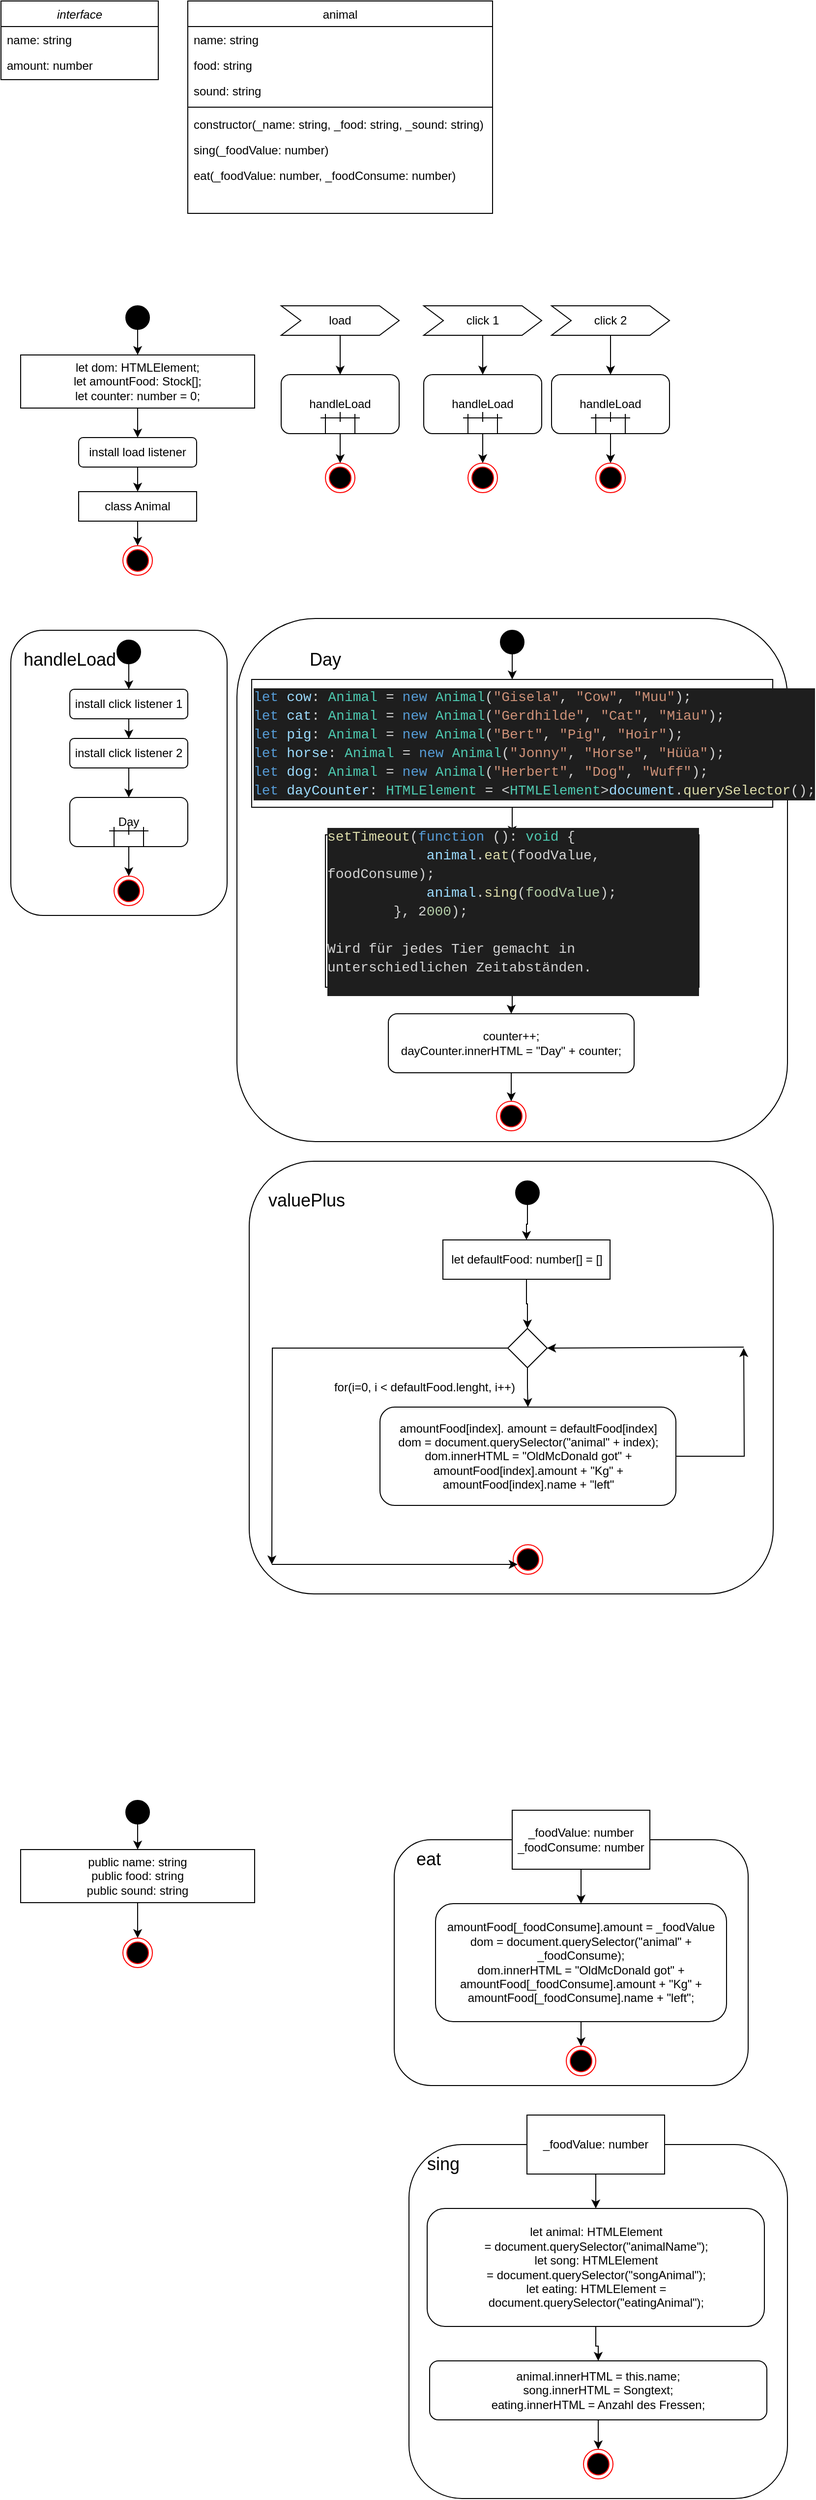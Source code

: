<mxfile version="14.6.13" type="github">
  <diagram id="C5RBs43oDa-KdzZeNtuy" name="Page-1">
    <mxGraphModel dx="3090" dy="3255" grid="1" gridSize="10" guides="1" tooltips="1" connect="1" arrows="1" fold="1" page="1" pageScale="1" pageWidth="827" pageHeight="1169" math="0" shadow="0">
      <root>
        <mxCell id="WIyWlLk6GJQsqaUBKTNV-0" />
        <mxCell id="WIyWlLk6GJQsqaUBKTNV-1" parent="WIyWlLk6GJQsqaUBKTNV-0" />
        <mxCell id="zkfFHV4jXpPFQw0GAbJ--0" value="interface" style="swimlane;fontStyle=2;align=center;verticalAlign=top;childLayout=stackLayout;horizontal=1;startSize=26;horizontalStack=0;resizeParent=1;resizeLast=0;collapsible=1;marginBottom=0;rounded=0;shadow=0;strokeWidth=1;" parent="WIyWlLk6GJQsqaUBKTNV-1" vertex="1">
          <mxGeometry x="20" y="20" width="160" height="80" as="geometry">
            <mxRectangle x="230" y="140" width="160" height="26" as="alternateBounds" />
          </mxGeometry>
        </mxCell>
        <mxCell id="zkfFHV4jXpPFQw0GAbJ--1" value="name: string" style="text;align=left;verticalAlign=top;spacingLeft=4;spacingRight=4;overflow=hidden;rotatable=0;points=[[0,0.5],[1,0.5]];portConstraint=eastwest;" parent="zkfFHV4jXpPFQw0GAbJ--0" vertex="1">
          <mxGeometry y="26" width="160" height="26" as="geometry" />
        </mxCell>
        <mxCell id="zkfFHV4jXpPFQw0GAbJ--2" value="amount: number" style="text;align=left;verticalAlign=top;spacingLeft=4;spacingRight=4;overflow=hidden;rotatable=0;points=[[0,0.5],[1,0.5]];portConstraint=eastwest;rounded=0;shadow=0;html=0;" parent="zkfFHV4jXpPFQw0GAbJ--0" vertex="1">
          <mxGeometry y="52" width="160" height="26" as="geometry" />
        </mxCell>
        <mxCell id="zkfFHV4jXpPFQw0GAbJ--17" value="animal" style="swimlane;fontStyle=0;align=center;verticalAlign=top;childLayout=stackLayout;horizontal=1;startSize=26;horizontalStack=0;resizeParent=1;resizeLast=0;collapsible=1;marginBottom=0;rounded=0;shadow=0;strokeWidth=1;" parent="WIyWlLk6GJQsqaUBKTNV-1" vertex="1">
          <mxGeometry x="210" y="20" width="310" height="216" as="geometry">
            <mxRectangle x="550" y="140" width="160" height="26" as="alternateBounds" />
          </mxGeometry>
        </mxCell>
        <mxCell id="zkfFHV4jXpPFQw0GAbJ--18" value="name: string" style="text;align=left;verticalAlign=top;spacingLeft=4;spacingRight=4;overflow=hidden;rotatable=0;points=[[0,0.5],[1,0.5]];portConstraint=eastwest;" parent="zkfFHV4jXpPFQw0GAbJ--17" vertex="1">
          <mxGeometry y="26" width="310" height="26" as="geometry" />
        </mxCell>
        <mxCell id="zkfFHV4jXpPFQw0GAbJ--19" value="food: string" style="text;align=left;verticalAlign=top;spacingLeft=4;spacingRight=4;overflow=hidden;rotatable=0;points=[[0,0.5],[1,0.5]];portConstraint=eastwest;rounded=0;shadow=0;html=0;" parent="zkfFHV4jXpPFQw0GAbJ--17" vertex="1">
          <mxGeometry y="52" width="310" height="26" as="geometry" />
        </mxCell>
        <mxCell id="zkfFHV4jXpPFQw0GAbJ--20" value="sound: string" style="text;align=left;verticalAlign=top;spacingLeft=4;spacingRight=4;overflow=hidden;rotatable=0;points=[[0,0.5],[1,0.5]];portConstraint=eastwest;rounded=0;shadow=0;html=0;" parent="zkfFHV4jXpPFQw0GAbJ--17" vertex="1">
          <mxGeometry y="78" width="310" height="26" as="geometry" />
        </mxCell>
        <mxCell id="zkfFHV4jXpPFQw0GAbJ--23" value="" style="line;html=1;strokeWidth=1;align=left;verticalAlign=middle;spacingTop=-1;spacingLeft=3;spacingRight=3;rotatable=0;labelPosition=right;points=[];portConstraint=eastwest;" parent="zkfFHV4jXpPFQw0GAbJ--17" vertex="1">
          <mxGeometry y="104" width="310" height="8" as="geometry" />
        </mxCell>
        <mxCell id="zkfFHV4jXpPFQw0GAbJ--24" value="constructor(_name: string, _food: string, _sound: string)" style="text;align=left;verticalAlign=top;spacingLeft=4;spacingRight=4;overflow=hidden;rotatable=0;points=[[0,0.5],[1,0.5]];portConstraint=eastwest;" parent="zkfFHV4jXpPFQw0GAbJ--17" vertex="1">
          <mxGeometry y="112" width="310" height="26" as="geometry" />
        </mxCell>
        <mxCell id="zkfFHV4jXpPFQw0GAbJ--25" value="sing(_foodValue: number)" style="text;align=left;verticalAlign=top;spacingLeft=4;spacingRight=4;overflow=hidden;rotatable=0;points=[[0,0.5],[1,0.5]];portConstraint=eastwest;" parent="zkfFHV4jXpPFQw0GAbJ--17" vertex="1">
          <mxGeometry y="138" width="310" height="26" as="geometry" />
        </mxCell>
        <mxCell id="T4zsYafHRAHOymSspzd6-0" value="eat(_foodValue: number, _foodConsume: number)" style="text;align=left;verticalAlign=top;spacingLeft=4;spacingRight=4;overflow=hidden;rotatable=0;points=[[0,0.5],[1,0.5]];portConstraint=eastwest;" vertex="1" parent="zkfFHV4jXpPFQw0GAbJ--17">
          <mxGeometry y="164" width="310" height="26" as="geometry" />
        </mxCell>
        <mxCell id="T4zsYafHRAHOymSspzd6-4" value="" style="edgeStyle=orthogonalEdgeStyle;rounded=0;orthogonalLoop=1;jettySize=auto;html=1;" edge="1" parent="WIyWlLk6GJQsqaUBKTNV-1" source="T4zsYafHRAHOymSspzd6-2" target="T4zsYafHRAHOymSspzd6-3">
          <mxGeometry relative="1" as="geometry" />
        </mxCell>
        <mxCell id="T4zsYafHRAHOymSspzd6-2" value="" style="ellipse;whiteSpace=wrap;html=1;aspect=fixed;fillColor=#000000;" vertex="1" parent="WIyWlLk6GJQsqaUBKTNV-1">
          <mxGeometry x="147" y="330" width="24" height="24" as="geometry" />
        </mxCell>
        <mxCell id="T4zsYafHRAHOymSspzd6-6" style="edgeStyle=orthogonalEdgeStyle;rounded=0;orthogonalLoop=1;jettySize=auto;html=1;entryX=0.5;entryY=0;entryDx=0;entryDy=0;" edge="1" parent="WIyWlLk6GJQsqaUBKTNV-1" source="T4zsYafHRAHOymSspzd6-3" target="T4zsYafHRAHOymSspzd6-5">
          <mxGeometry relative="1" as="geometry" />
        </mxCell>
        <mxCell id="T4zsYafHRAHOymSspzd6-3" value="let dom: HTMLElement;&lt;br&gt;let amountFood: Stock[];&lt;br&gt;let counter: number = 0;" style="whiteSpace=wrap;html=1;fillColor=#FFFFFF;" vertex="1" parent="WIyWlLk6GJQsqaUBKTNV-1">
          <mxGeometry x="40" y="380" width="238" height="54" as="geometry" />
        </mxCell>
        <mxCell id="T4zsYafHRAHOymSspzd6-8" style="edgeStyle=orthogonalEdgeStyle;rounded=0;orthogonalLoop=1;jettySize=auto;html=1;" edge="1" parent="WIyWlLk6GJQsqaUBKTNV-1" source="T4zsYafHRAHOymSspzd6-5" target="T4zsYafHRAHOymSspzd6-7">
          <mxGeometry relative="1" as="geometry" />
        </mxCell>
        <mxCell id="T4zsYafHRAHOymSspzd6-5" value="install load listener" style="rounded=1;whiteSpace=wrap;html=1;fillColor=#FFFFFF;" vertex="1" parent="WIyWlLk6GJQsqaUBKTNV-1">
          <mxGeometry x="99" y="464" width="120" height="30" as="geometry" />
        </mxCell>
        <mxCell id="T4zsYafHRAHOymSspzd6-39" style="edgeStyle=orthogonalEdgeStyle;rounded=0;orthogonalLoop=1;jettySize=auto;html=1;entryX=0.5;entryY=0;entryDx=0;entryDy=0;" edge="1" parent="WIyWlLk6GJQsqaUBKTNV-1" source="T4zsYafHRAHOymSspzd6-7" target="T4zsYafHRAHOymSspzd6-38">
          <mxGeometry relative="1" as="geometry" />
        </mxCell>
        <mxCell id="T4zsYafHRAHOymSspzd6-7" value="class Animal" style="rounded=0;whiteSpace=wrap;html=1;fillColor=#FFFFFF;" vertex="1" parent="WIyWlLk6GJQsqaUBKTNV-1">
          <mxGeometry x="99" y="519" width="120" height="30" as="geometry" />
        </mxCell>
        <mxCell id="T4zsYafHRAHOymSspzd6-19" style="edgeStyle=orthogonalEdgeStyle;rounded=0;orthogonalLoop=1;jettySize=auto;html=1;entryX=0.5;entryY=0;entryDx=0;entryDy=0;" edge="1" parent="WIyWlLk6GJQsqaUBKTNV-1" source="T4zsYafHRAHOymSspzd6-9" target="T4zsYafHRAHOymSspzd6-12">
          <mxGeometry relative="1" as="geometry" />
        </mxCell>
        <mxCell id="T4zsYafHRAHOymSspzd6-9" value="load" style="shape=step;perimeter=stepPerimeter;whiteSpace=wrap;html=1;fixedSize=1;fillColor=#FFFFFF;" vertex="1" parent="WIyWlLk6GJQsqaUBKTNV-1">
          <mxGeometry x="305" y="330" width="120" height="30" as="geometry" />
        </mxCell>
        <mxCell id="T4zsYafHRAHOymSspzd6-36" style="edgeStyle=orthogonalEdgeStyle;rounded=0;orthogonalLoop=1;jettySize=auto;html=1;" edge="1" parent="WIyWlLk6GJQsqaUBKTNV-1" source="T4zsYafHRAHOymSspzd6-10" target="T4zsYafHRAHOymSspzd6-23">
          <mxGeometry relative="1" as="geometry" />
        </mxCell>
        <mxCell id="T4zsYafHRAHOymSspzd6-10" value="click 1" style="shape=step;perimeter=stepPerimeter;whiteSpace=wrap;html=1;fixedSize=1;fillColor=#FFFFFF;" vertex="1" parent="WIyWlLk6GJQsqaUBKTNV-1">
          <mxGeometry x="450" y="330" width="120" height="30" as="geometry" />
        </mxCell>
        <mxCell id="T4zsYafHRAHOymSspzd6-37" style="edgeStyle=orthogonalEdgeStyle;rounded=0;orthogonalLoop=1;jettySize=auto;html=1;entryX=0.5;entryY=0;entryDx=0;entryDy=0;" edge="1" parent="WIyWlLk6GJQsqaUBKTNV-1" source="T4zsYafHRAHOymSspzd6-11" target="T4zsYafHRAHOymSspzd6-30">
          <mxGeometry relative="1" as="geometry" />
        </mxCell>
        <mxCell id="T4zsYafHRAHOymSspzd6-11" value="click 2" style="shape=step;perimeter=stepPerimeter;whiteSpace=wrap;html=1;fixedSize=1;fillColor=#FFFFFF;" vertex="1" parent="WIyWlLk6GJQsqaUBKTNV-1">
          <mxGeometry x="580" y="330" width="120" height="30" as="geometry" />
        </mxCell>
        <mxCell id="T4zsYafHRAHOymSspzd6-21" style="edgeStyle=orthogonalEdgeStyle;rounded=0;orthogonalLoop=1;jettySize=auto;html=1;entryX=0.5;entryY=0;entryDx=0;entryDy=0;" edge="1" parent="WIyWlLk6GJQsqaUBKTNV-1" source="T4zsYafHRAHOymSspzd6-12" target="T4zsYafHRAHOymSspzd6-20">
          <mxGeometry relative="1" as="geometry" />
        </mxCell>
        <mxCell id="T4zsYafHRAHOymSspzd6-12" value="handleLoad&lt;br&gt;" style="rounded=1;whiteSpace=wrap;html=1;fillColor=#FFFFFF;" vertex="1" parent="WIyWlLk6GJQsqaUBKTNV-1">
          <mxGeometry x="305" y="400" width="120" height="60" as="geometry" />
        </mxCell>
        <mxCell id="T4zsYafHRAHOymSspzd6-13" value="" style="line;strokeWidth=1;fillColor=none;align=left;verticalAlign=middle;spacingTop=-1;spacingLeft=3;spacingRight=3;rotatable=0;labelPosition=right;points=[];portConstraint=eastwest;flipH=1;" vertex="1" parent="WIyWlLk6GJQsqaUBKTNV-1">
          <mxGeometry x="345" y="440" width="40" height="8" as="geometry" />
        </mxCell>
        <mxCell id="T4zsYafHRAHOymSspzd6-16" value="" style="line;strokeWidth=1;fillColor=none;align=left;verticalAlign=middle;spacingTop=-1;spacingLeft=3;spacingRight=3;rotatable=0;labelPosition=right;points=[];portConstraint=eastwest;direction=south;" vertex="1" parent="WIyWlLk6GJQsqaUBKTNV-1">
          <mxGeometry x="357.5" y="438" width="15" height="10" as="geometry" />
        </mxCell>
        <mxCell id="T4zsYafHRAHOymSspzd6-17" value="" style="line;strokeWidth=1;fillColor=none;align=left;verticalAlign=middle;spacingTop=-1;spacingLeft=3;spacingRight=3;rotatable=0;labelPosition=right;points=[];portConstraint=eastwest;direction=south;" vertex="1" parent="WIyWlLk6GJQsqaUBKTNV-1">
          <mxGeometry x="345" y="440" width="10" height="20" as="geometry" />
        </mxCell>
        <mxCell id="T4zsYafHRAHOymSspzd6-18" value="" style="line;strokeWidth=1;fillColor=none;align=left;verticalAlign=middle;spacingTop=-1;spacingLeft=3;spacingRight=3;rotatable=0;labelPosition=right;points=[];portConstraint=eastwest;direction=south;" vertex="1" parent="WIyWlLk6GJQsqaUBKTNV-1">
          <mxGeometry x="375" y="440" width="10" height="20" as="geometry" />
        </mxCell>
        <mxCell id="T4zsYafHRAHOymSspzd6-20" value="" style="ellipse;html=1;shape=endState;fillColor=#000000;strokeColor=#ff0000;" vertex="1" parent="WIyWlLk6GJQsqaUBKTNV-1">
          <mxGeometry x="350" y="490" width="30" height="30" as="geometry" />
        </mxCell>
        <mxCell id="T4zsYafHRAHOymSspzd6-22" style="edgeStyle=orthogonalEdgeStyle;rounded=0;orthogonalLoop=1;jettySize=auto;html=1;entryX=0.5;entryY=0;entryDx=0;entryDy=0;" edge="1" parent="WIyWlLk6GJQsqaUBKTNV-1" source="T4zsYafHRAHOymSspzd6-23" target="T4zsYafHRAHOymSspzd6-28">
          <mxGeometry relative="1" as="geometry" />
        </mxCell>
        <mxCell id="T4zsYafHRAHOymSspzd6-23" value="handleLoad&lt;br&gt;" style="rounded=1;whiteSpace=wrap;html=1;fillColor=#FFFFFF;" vertex="1" parent="WIyWlLk6GJQsqaUBKTNV-1">
          <mxGeometry x="450" y="400" width="120" height="60" as="geometry" />
        </mxCell>
        <mxCell id="T4zsYafHRAHOymSspzd6-24" value="" style="line;strokeWidth=1;fillColor=none;align=left;verticalAlign=middle;spacingTop=-1;spacingLeft=3;spacingRight=3;rotatable=0;labelPosition=right;points=[];portConstraint=eastwest;flipH=1;" vertex="1" parent="WIyWlLk6GJQsqaUBKTNV-1">
          <mxGeometry x="490" y="440" width="40" height="8" as="geometry" />
        </mxCell>
        <mxCell id="T4zsYafHRAHOymSspzd6-25" value="" style="line;strokeWidth=1;fillColor=none;align=left;verticalAlign=middle;spacingTop=-1;spacingLeft=3;spacingRight=3;rotatable=0;labelPosition=right;points=[];portConstraint=eastwest;direction=south;" vertex="1" parent="WIyWlLk6GJQsqaUBKTNV-1">
          <mxGeometry x="502.5" y="438" width="15" height="10" as="geometry" />
        </mxCell>
        <mxCell id="T4zsYafHRAHOymSspzd6-26" value="" style="line;strokeWidth=1;fillColor=none;align=left;verticalAlign=middle;spacingTop=-1;spacingLeft=3;spacingRight=3;rotatable=0;labelPosition=right;points=[];portConstraint=eastwest;direction=south;" vertex="1" parent="WIyWlLk6GJQsqaUBKTNV-1">
          <mxGeometry x="490" y="440" width="10" height="20" as="geometry" />
        </mxCell>
        <mxCell id="T4zsYafHRAHOymSspzd6-27" value="" style="line;strokeWidth=1;fillColor=none;align=left;verticalAlign=middle;spacingTop=-1;spacingLeft=3;spacingRight=3;rotatable=0;labelPosition=right;points=[];portConstraint=eastwest;direction=south;" vertex="1" parent="WIyWlLk6GJQsqaUBKTNV-1">
          <mxGeometry x="520" y="440" width="10" height="20" as="geometry" />
        </mxCell>
        <mxCell id="T4zsYafHRAHOymSspzd6-28" value="" style="ellipse;html=1;shape=endState;fillColor=#000000;strokeColor=#ff0000;" vertex="1" parent="WIyWlLk6GJQsqaUBKTNV-1">
          <mxGeometry x="495" y="490" width="30" height="30" as="geometry" />
        </mxCell>
        <mxCell id="T4zsYafHRAHOymSspzd6-29" style="edgeStyle=orthogonalEdgeStyle;rounded=0;orthogonalLoop=1;jettySize=auto;html=1;entryX=0.5;entryY=0;entryDx=0;entryDy=0;" edge="1" parent="WIyWlLk6GJQsqaUBKTNV-1" source="T4zsYafHRAHOymSspzd6-30" target="T4zsYafHRAHOymSspzd6-35">
          <mxGeometry relative="1" as="geometry" />
        </mxCell>
        <mxCell id="T4zsYafHRAHOymSspzd6-30" value="handleLoad&lt;br&gt;" style="rounded=1;whiteSpace=wrap;html=1;fillColor=#FFFFFF;" vertex="1" parent="WIyWlLk6GJQsqaUBKTNV-1">
          <mxGeometry x="580" y="400" width="120" height="60" as="geometry" />
        </mxCell>
        <mxCell id="T4zsYafHRAHOymSspzd6-31" value="" style="line;strokeWidth=1;fillColor=none;align=left;verticalAlign=middle;spacingTop=-1;spacingLeft=3;spacingRight=3;rotatable=0;labelPosition=right;points=[];portConstraint=eastwest;flipH=1;" vertex="1" parent="WIyWlLk6GJQsqaUBKTNV-1">
          <mxGeometry x="620" y="440" width="40" height="8" as="geometry" />
        </mxCell>
        <mxCell id="T4zsYafHRAHOymSspzd6-32" value="" style="line;strokeWidth=1;fillColor=none;align=left;verticalAlign=middle;spacingTop=-1;spacingLeft=3;spacingRight=3;rotatable=0;labelPosition=right;points=[];portConstraint=eastwest;direction=south;" vertex="1" parent="WIyWlLk6GJQsqaUBKTNV-1">
          <mxGeometry x="632.5" y="438" width="15" height="10" as="geometry" />
        </mxCell>
        <mxCell id="T4zsYafHRAHOymSspzd6-33" value="" style="line;strokeWidth=1;fillColor=none;align=left;verticalAlign=middle;spacingTop=-1;spacingLeft=3;spacingRight=3;rotatable=0;labelPosition=right;points=[];portConstraint=eastwest;direction=south;" vertex="1" parent="WIyWlLk6GJQsqaUBKTNV-1">
          <mxGeometry x="620" y="440" width="10" height="20" as="geometry" />
        </mxCell>
        <mxCell id="T4zsYafHRAHOymSspzd6-34" value="" style="line;strokeWidth=1;fillColor=none;align=left;verticalAlign=middle;spacingTop=-1;spacingLeft=3;spacingRight=3;rotatable=0;labelPosition=right;points=[];portConstraint=eastwest;direction=south;" vertex="1" parent="WIyWlLk6GJQsqaUBKTNV-1">
          <mxGeometry x="650" y="440" width="10" height="20" as="geometry" />
        </mxCell>
        <mxCell id="T4zsYafHRAHOymSspzd6-35" value="" style="ellipse;html=1;shape=endState;fillColor=#000000;strokeColor=#ff0000;" vertex="1" parent="WIyWlLk6GJQsqaUBKTNV-1">
          <mxGeometry x="625" y="490" width="30" height="30" as="geometry" />
        </mxCell>
        <mxCell id="T4zsYafHRAHOymSspzd6-38" value="" style="ellipse;html=1;shape=endState;fillColor=#000000;strokeColor=#ff0000;" vertex="1" parent="WIyWlLk6GJQsqaUBKTNV-1">
          <mxGeometry x="144" y="574" width="30" height="30" as="geometry" />
        </mxCell>
        <mxCell id="T4zsYafHRAHOymSspzd6-60" value="" style="rounded=1;whiteSpace=wrap;html=1;fillColor=#FFFFFF;" vertex="1" parent="WIyWlLk6GJQsqaUBKTNV-1">
          <mxGeometry x="30" y="660" width="220" height="290" as="geometry" />
        </mxCell>
        <mxCell id="T4zsYafHRAHOymSspzd6-61" style="edgeStyle=orthogonalEdgeStyle;rounded=0;orthogonalLoop=1;jettySize=auto;html=1;" edge="1" parent="WIyWlLk6GJQsqaUBKTNV-1" source="T4zsYafHRAHOymSspzd6-62" target="T4zsYafHRAHOymSspzd6-64">
          <mxGeometry relative="1" as="geometry" />
        </mxCell>
        <mxCell id="T4zsYafHRAHOymSspzd6-62" value="" style="ellipse;whiteSpace=wrap;html=1;aspect=fixed;fillColor=#000000;" vertex="1" parent="WIyWlLk6GJQsqaUBKTNV-1">
          <mxGeometry x="138" y="670" width="24" height="24" as="geometry" />
        </mxCell>
        <mxCell id="T4zsYafHRAHOymSspzd6-63" style="edgeStyle=orthogonalEdgeStyle;rounded=0;orthogonalLoop=1;jettySize=auto;html=1;entryX=0.5;entryY=0;entryDx=0;entryDy=0;" edge="1" parent="WIyWlLk6GJQsqaUBKTNV-1" source="T4zsYafHRAHOymSspzd6-64" target="T4zsYafHRAHOymSspzd6-67">
          <mxGeometry relative="1" as="geometry" />
        </mxCell>
        <mxCell id="T4zsYafHRAHOymSspzd6-64" value="install click listener 1" style="rounded=1;whiteSpace=wrap;html=1;fillColor=#FFFFFF;" vertex="1" parent="WIyWlLk6GJQsqaUBKTNV-1">
          <mxGeometry x="90" y="720" width="120" height="30" as="geometry" />
        </mxCell>
        <mxCell id="T4zsYafHRAHOymSspzd6-65" value="" style="ellipse;html=1;shape=endState;fillColor=#000000;strokeColor=#ff0000;" vertex="1" parent="WIyWlLk6GJQsqaUBKTNV-1">
          <mxGeometry x="135" y="910" width="30" height="30" as="geometry" />
        </mxCell>
        <mxCell id="T4zsYafHRAHOymSspzd6-66" style="edgeStyle=orthogonalEdgeStyle;rounded=0;orthogonalLoop=1;jettySize=auto;html=1;entryX=0.5;entryY=0;entryDx=0;entryDy=0;" edge="1" parent="WIyWlLk6GJQsqaUBKTNV-1" source="T4zsYafHRAHOymSspzd6-67" target="T4zsYafHRAHOymSspzd6-69">
          <mxGeometry relative="1" as="geometry" />
        </mxCell>
        <mxCell id="T4zsYafHRAHOymSspzd6-67" value="install click listener 2" style="rounded=1;whiteSpace=wrap;html=1;fillColor=#FFFFFF;" vertex="1" parent="WIyWlLk6GJQsqaUBKTNV-1">
          <mxGeometry x="90" y="770" width="120" height="30" as="geometry" />
        </mxCell>
        <mxCell id="T4zsYafHRAHOymSspzd6-68" style="edgeStyle=orthogonalEdgeStyle;rounded=0;orthogonalLoop=1;jettySize=auto;html=1;entryX=0.5;entryY=0;entryDx=0;entryDy=0;" edge="1" parent="WIyWlLk6GJQsqaUBKTNV-1" source="T4zsYafHRAHOymSspzd6-69" target="T4zsYafHRAHOymSspzd6-65">
          <mxGeometry relative="1" as="geometry" />
        </mxCell>
        <mxCell id="T4zsYafHRAHOymSspzd6-69" value="Day&lt;br&gt;" style="rounded=1;whiteSpace=wrap;html=1;fillColor=#FFFFFF;" vertex="1" parent="WIyWlLk6GJQsqaUBKTNV-1">
          <mxGeometry x="90" y="830" width="120" height="50" as="geometry" />
        </mxCell>
        <mxCell id="T4zsYafHRAHOymSspzd6-70" value="" style="line;strokeWidth=1;fillColor=none;align=left;verticalAlign=middle;spacingTop=-1;spacingLeft=3;spacingRight=3;rotatable=0;labelPosition=right;points=[];portConstraint=eastwest;flipH=1;" vertex="1" parent="WIyWlLk6GJQsqaUBKTNV-1">
          <mxGeometry x="130" y="860" width="40" height="8" as="geometry" />
        </mxCell>
        <mxCell id="T4zsYafHRAHOymSspzd6-71" value="" style="line;strokeWidth=1;fillColor=none;align=left;verticalAlign=middle;spacingTop=-1;spacingLeft=3;spacingRight=3;rotatable=0;labelPosition=right;points=[];portConstraint=eastwest;direction=south;" vertex="1" parent="WIyWlLk6GJQsqaUBKTNV-1">
          <mxGeometry x="142.5" y="858" width="15" height="10" as="geometry" />
        </mxCell>
        <mxCell id="T4zsYafHRAHOymSspzd6-72" value="" style="line;strokeWidth=1;fillColor=none;align=left;verticalAlign=middle;spacingTop=-1;spacingLeft=3;spacingRight=3;rotatable=0;labelPosition=right;points=[];portConstraint=eastwest;direction=south;" vertex="1" parent="WIyWlLk6GJQsqaUBKTNV-1">
          <mxGeometry x="130" y="860" width="10" height="20" as="geometry" />
        </mxCell>
        <mxCell id="T4zsYafHRAHOymSspzd6-73" value="" style="line;strokeWidth=1;fillColor=none;align=left;verticalAlign=middle;spacingTop=-1;spacingLeft=3;spacingRight=3;rotatable=0;labelPosition=right;points=[];portConstraint=eastwest;direction=south;" vertex="1" parent="WIyWlLk6GJQsqaUBKTNV-1">
          <mxGeometry x="160" y="860" width="10" height="20" as="geometry" />
        </mxCell>
        <mxCell id="T4zsYafHRAHOymSspzd6-74" value="&lt;font style=&quot;font-size: 18px&quot;&gt;handleLoad&lt;/font&gt;" style="text;html=1;strokeColor=none;fillColor=none;align=center;verticalAlign=middle;whiteSpace=wrap;rounded=0;" vertex="1" parent="WIyWlLk6GJQsqaUBKTNV-1">
          <mxGeometry x="50" y="680" width="80" height="20" as="geometry" />
        </mxCell>
        <mxCell id="T4zsYafHRAHOymSspzd6-75" value="" style="rounded=1;whiteSpace=wrap;html=1;fillColor=#FFFFFF;" vertex="1" parent="WIyWlLk6GJQsqaUBKTNV-1">
          <mxGeometry x="260" y="648" width="560" height="532" as="geometry" />
        </mxCell>
        <mxCell id="T4zsYafHRAHOymSspzd6-76" style="edgeStyle=orthogonalEdgeStyle;rounded=0;orthogonalLoop=1;jettySize=auto;html=1;" edge="1" parent="WIyWlLk6GJQsqaUBKTNV-1" source="T4zsYafHRAHOymSspzd6-77">
          <mxGeometry relative="1" as="geometry">
            <mxPoint x="540" y="710" as="targetPoint" />
          </mxGeometry>
        </mxCell>
        <mxCell id="T4zsYafHRAHOymSspzd6-77" value="" style="ellipse;whiteSpace=wrap;html=1;aspect=fixed;fillColor=#000000;" vertex="1" parent="WIyWlLk6GJQsqaUBKTNV-1">
          <mxGeometry x="528" y="660" width="24" height="24" as="geometry" />
        </mxCell>
        <mxCell id="T4zsYafHRAHOymSspzd6-80" value="" style="ellipse;html=1;shape=endState;fillColor=#000000;strokeColor=#ff0000;" vertex="1" parent="WIyWlLk6GJQsqaUBKTNV-1">
          <mxGeometry x="524" y="1139" width="30" height="30" as="geometry" />
        </mxCell>
        <mxCell id="T4zsYafHRAHOymSspzd6-89" value="&lt;font style=&quot;font-size: 18px&quot;&gt;Day&lt;/font&gt;" style="text;html=1;strokeColor=none;fillColor=none;align=center;verticalAlign=middle;whiteSpace=wrap;rounded=0;" vertex="1" parent="WIyWlLk6GJQsqaUBKTNV-1">
          <mxGeometry x="310" y="680" width="80" height="20" as="geometry" />
        </mxCell>
        <mxCell id="T4zsYafHRAHOymSspzd6-92" value="" style="edgeStyle=orthogonalEdgeStyle;rounded=0;orthogonalLoop=1;jettySize=auto;html=1;" edge="1" parent="WIyWlLk6GJQsqaUBKTNV-1" source="T4zsYafHRAHOymSspzd6-90" target="T4zsYafHRAHOymSspzd6-91">
          <mxGeometry relative="1" as="geometry" />
        </mxCell>
        <mxCell id="T4zsYafHRAHOymSspzd6-90" value="&lt;div style=&quot;color: rgb(212 , 212 , 212) ; background-color: rgb(30 , 30 , 30) ; font-family: &amp;#34;consolas&amp;#34; , &amp;#34;courier new&amp;#34; , monospace ; font-size: 14px ; line-height: 19px&quot;&gt;&lt;div&gt;&lt;span style=&quot;color: #569cd6&quot;&gt;let&lt;/span&gt;&amp;nbsp;&lt;span style=&quot;color: #9cdcfe&quot;&gt;cow&lt;/span&gt;:&amp;nbsp;&lt;span style=&quot;color: #4ec9b0&quot;&gt;Animal&lt;/span&gt;&amp;nbsp;=&amp;nbsp;&lt;span style=&quot;color: #569cd6&quot;&gt;new&lt;/span&gt;&amp;nbsp;&lt;span style=&quot;color: #4ec9b0&quot;&gt;Animal&lt;/span&gt;(&lt;span style=&quot;color: #ce9178&quot;&gt;&quot;Gisela&quot;&lt;/span&gt;,&amp;nbsp;&lt;span style=&quot;color: #ce9178&quot;&gt;&quot;Cow&quot;&lt;/span&gt;,&amp;nbsp;&lt;span style=&quot;color: #ce9178&quot;&gt;&quot;Muu&quot;&lt;/span&gt;);&lt;/div&gt;&lt;div&gt;&lt;span style=&quot;color: #569cd6&quot;&gt;let&lt;/span&gt;&amp;nbsp;&lt;span style=&quot;color: #9cdcfe&quot;&gt;cat&lt;/span&gt;:&amp;nbsp;&lt;span style=&quot;color: #4ec9b0&quot;&gt;Animal&lt;/span&gt;&amp;nbsp;=&amp;nbsp;&lt;span style=&quot;color: #569cd6&quot;&gt;new&lt;/span&gt;&amp;nbsp;&lt;span style=&quot;color: #4ec9b0&quot;&gt;Animal&lt;/span&gt;(&lt;span style=&quot;color: #ce9178&quot;&gt;&quot;Gerdhilde&quot;&lt;/span&gt;,&amp;nbsp;&lt;span style=&quot;color: #ce9178&quot;&gt;&quot;Cat&quot;&lt;/span&gt;,&amp;nbsp;&lt;span style=&quot;color: #ce9178&quot;&gt;&quot;Miau&quot;&lt;/span&gt;);&lt;/div&gt;&lt;div&gt;&lt;span style=&quot;color: #569cd6&quot;&gt;let&lt;/span&gt;&amp;nbsp;&lt;span style=&quot;color: #9cdcfe&quot;&gt;pig&lt;/span&gt;:&amp;nbsp;&lt;span style=&quot;color: #4ec9b0&quot;&gt;Animal&lt;/span&gt;&amp;nbsp;=&amp;nbsp;&lt;span style=&quot;color: #569cd6&quot;&gt;new&lt;/span&gt;&amp;nbsp;&lt;span style=&quot;color: #4ec9b0&quot;&gt;Animal&lt;/span&gt;(&lt;span style=&quot;color: #ce9178&quot;&gt;&quot;Bert&quot;&lt;/span&gt;,&amp;nbsp;&lt;span style=&quot;color: #ce9178&quot;&gt;&quot;Pig&quot;&lt;/span&gt;,&amp;nbsp;&lt;span style=&quot;color: #ce9178&quot;&gt;&quot;Hoir&quot;&lt;/span&gt;);&lt;/div&gt;&lt;div&gt;&lt;span style=&quot;color: #569cd6&quot;&gt;let&lt;/span&gt;&amp;nbsp;&lt;span style=&quot;color: #9cdcfe&quot;&gt;horse&lt;/span&gt;:&amp;nbsp;&lt;span style=&quot;color: #4ec9b0&quot;&gt;Animal&lt;/span&gt;&amp;nbsp;=&amp;nbsp;&lt;span style=&quot;color: #569cd6&quot;&gt;new&lt;/span&gt;&amp;nbsp;&lt;span style=&quot;color: #4ec9b0&quot;&gt;Animal&lt;/span&gt;(&lt;span style=&quot;color: #ce9178&quot;&gt;&quot;Jonny&quot;&lt;/span&gt;,&amp;nbsp;&lt;span style=&quot;color: #ce9178&quot;&gt;&quot;Horse&quot;&lt;/span&gt;,&amp;nbsp;&lt;span style=&quot;color: #ce9178&quot;&gt;&quot;Hüüa&quot;&lt;/span&gt;);&lt;/div&gt;&lt;div&gt;&lt;span style=&quot;color: #569cd6&quot;&gt;let&lt;/span&gt;&amp;nbsp;&lt;span style=&quot;color: #9cdcfe&quot;&gt;dog&lt;/span&gt;:&amp;nbsp;&lt;span style=&quot;color: #4ec9b0&quot;&gt;Animal&lt;/span&gt;&amp;nbsp;=&amp;nbsp;&lt;span style=&quot;color: #569cd6&quot;&gt;new&lt;/span&gt;&amp;nbsp;&lt;span style=&quot;color: #4ec9b0&quot;&gt;Animal&lt;/span&gt;(&lt;span style=&quot;color: #ce9178&quot;&gt;&quot;Herbert&quot;&lt;/span&gt;,&amp;nbsp;&lt;span style=&quot;color: #ce9178&quot;&gt;&quot;Dog&quot;&lt;/span&gt;,&amp;nbsp;&lt;span style=&quot;color: #ce9178&quot;&gt;&quot;Wuff&quot;&lt;/span&gt;);&lt;/div&gt;&lt;div&gt;&lt;span style=&quot;color: #569cd6&quot;&gt;let&lt;/span&gt;&amp;nbsp;&lt;span style=&quot;color: #9cdcfe&quot;&gt;dayCounter&lt;/span&gt;:&amp;nbsp;&lt;span style=&quot;color: #4ec9b0&quot;&gt;HTMLElement&lt;/span&gt;&amp;nbsp;=&amp;nbsp;&amp;lt;&lt;span style=&quot;color: #4ec9b0&quot;&gt;HTMLElement&lt;/span&gt;&amp;gt;&lt;span style=&quot;color: #9cdcfe&quot;&gt;document&lt;/span&gt;.&lt;span style=&quot;color: #dcdcaa&quot;&gt;querySelector&lt;/span&gt;();&lt;/div&gt;&lt;/div&gt;" style="rounded=0;whiteSpace=wrap;html=1;fillColor=#FFFFFF;align=left;" vertex="1" parent="WIyWlLk6GJQsqaUBKTNV-1">
          <mxGeometry x="275" y="710" width="530" height="130" as="geometry" />
        </mxCell>
        <mxCell id="T4zsYafHRAHOymSspzd6-94" style="edgeStyle=orthogonalEdgeStyle;rounded=0;orthogonalLoop=1;jettySize=auto;html=1;entryX=0.5;entryY=0;entryDx=0;entryDy=0;" edge="1" parent="WIyWlLk6GJQsqaUBKTNV-1" source="T4zsYafHRAHOymSspzd6-91" target="T4zsYafHRAHOymSspzd6-93">
          <mxGeometry relative="1" as="geometry" />
        </mxCell>
        <mxCell id="T4zsYafHRAHOymSspzd6-91" value="&lt;div style=&quot;background-color: rgb(30 , 30 , 30) ; font-family: &amp;#34;consolas&amp;#34; , &amp;#34;courier new&amp;#34; , monospace ; font-size: 14px ; line-height: 19px&quot;&gt;&lt;div style=&quot;color: rgb(212 , 212 , 212)&quot;&gt;&lt;span style=&quot;color: #dcdcaa&quot;&gt;setTimeout&lt;/span&gt;(&lt;span style=&quot;color: #569cd6&quot;&gt;function&lt;/span&gt;&amp;nbsp;():&amp;nbsp;&lt;span style=&quot;color: #4ec9b0&quot;&gt;void&lt;/span&gt;&amp;nbsp;{&lt;/div&gt;&lt;div&gt;&lt;font color=&quot;#d4d4d4&quot;&gt;&amp;nbsp; &amp;nbsp; &amp;nbsp; &amp;nbsp; &amp;nbsp; &amp;nbsp; &lt;/font&gt;&lt;font color=&quot;#9cdcfe&quot;&gt;animal&lt;/font&gt;&lt;font color=&quot;#d4d4d4&quot;&gt;.&lt;/font&gt;&lt;span style=&quot;color: rgb(220 , 220 , 170)&quot;&gt;eat&lt;/span&gt;&lt;font color=&quot;#d4d4d4&quot;&gt;(foodValue, foodConsume&lt;/font&gt;&lt;font color=&quot;#d4d4d4&quot;&gt;);&lt;/font&gt;&lt;/div&gt;&lt;div&gt;&lt;span style=&quot;color: rgb(212 , 212 , 212)&quot;&gt;&amp;nbsp; &amp;nbsp; &amp;nbsp; &amp;nbsp; &amp;nbsp; &amp;nbsp; &lt;/span&gt;&lt;font color=&quot;#9cdcfe&quot;&gt;animal&lt;/font&gt;&lt;font color=&quot;#d4d4d4&quot;&gt;.&lt;/font&gt;&lt;span style=&quot;color: rgb(220 , 220 , 170)&quot;&gt;sing&lt;/span&gt;&lt;font color=&quot;#d4d4d4&quot;&gt;(&lt;/font&gt;&lt;font color=&quot;#b5cea8&quot;&gt;foodValue&lt;/font&gt;&lt;font color=&quot;#d4d4d4&quot;&gt;);&lt;/font&gt;&lt;/div&gt;&lt;div style=&quot;color: rgb(212 , 212 , 212)&quot;&gt;&amp;nbsp;&amp;nbsp;&amp;nbsp;&amp;nbsp;&amp;nbsp;&amp;nbsp;&amp;nbsp;&amp;nbsp;}, 2&lt;span style=&quot;color: #b5cea8&quot;&gt;000&lt;/span&gt;);&lt;/div&gt;&lt;div style=&quot;color: rgb(212 , 212 , 212)&quot;&gt;&lt;br&gt;&lt;/div&gt;&lt;div style=&quot;color: rgb(212 , 212 , 212)&quot;&gt;Wird für jedes Tier gemacht in unterschiedlichen Zeitabständen.&lt;/div&gt;&lt;div style=&quot;color: rgb(212 , 212 , 212)&quot;&gt;&lt;br&gt;&lt;/div&gt;&lt;/div&gt;" style="whiteSpace=wrap;html=1;rounded=0;align=left;fillColor=#FFFFFF;" vertex="1" parent="WIyWlLk6GJQsqaUBKTNV-1">
          <mxGeometry x="350" y="868" width="380" height="155" as="geometry" />
        </mxCell>
        <mxCell id="T4zsYafHRAHOymSspzd6-96" style="edgeStyle=orthogonalEdgeStyle;rounded=0;orthogonalLoop=1;jettySize=auto;html=1;entryX=0.5;entryY=0;entryDx=0;entryDy=0;" edge="1" parent="WIyWlLk6GJQsqaUBKTNV-1" source="T4zsYafHRAHOymSspzd6-93" target="T4zsYafHRAHOymSspzd6-80">
          <mxGeometry relative="1" as="geometry" />
        </mxCell>
        <mxCell id="T4zsYafHRAHOymSspzd6-93" value="counter++;&lt;br&gt;dayCounter.innerHTML = &quot;Day&quot; + counter;" style="rounded=1;whiteSpace=wrap;html=1;fillColor=#FFFFFF;" vertex="1" parent="WIyWlLk6GJQsqaUBKTNV-1">
          <mxGeometry x="414" y="1050" width="250" height="60" as="geometry" />
        </mxCell>
        <mxCell id="T4zsYafHRAHOymSspzd6-117" value="" style="rounded=1;whiteSpace=wrap;html=1;fillColor=#FFFFFF;" vertex="1" parent="WIyWlLk6GJQsqaUBKTNV-1">
          <mxGeometry x="272.5" y="1200" width="533" height="440" as="geometry" />
        </mxCell>
        <mxCell id="T4zsYafHRAHOymSspzd6-118" value="&lt;span style=&quot;font-size: 18px&quot;&gt;valuePlus&lt;/span&gt;" style="text;html=1;strokeColor=none;fillColor=none;align=center;verticalAlign=middle;whiteSpace=wrap;rounded=0;" vertex="1" parent="WIyWlLk6GJQsqaUBKTNV-1">
          <mxGeometry x="290.5" y="1230" width="80" height="20" as="geometry" />
        </mxCell>
        <mxCell id="T4zsYafHRAHOymSspzd6-119" style="edgeStyle=orthogonalEdgeStyle;rounded=0;orthogonalLoop=1;jettySize=auto;html=1;entryX=0.5;entryY=0;entryDx=0;entryDy=0;" edge="1" parent="WIyWlLk6GJQsqaUBKTNV-1" source="T4zsYafHRAHOymSspzd6-120" target="T4zsYafHRAHOymSspzd6-122">
          <mxGeometry relative="1" as="geometry" />
        </mxCell>
        <mxCell id="T4zsYafHRAHOymSspzd6-120" value="" style="ellipse;whiteSpace=wrap;html=1;aspect=fixed;fillColor=#000000;" vertex="1" parent="WIyWlLk6GJQsqaUBKTNV-1">
          <mxGeometry x="543.5" y="1220" width="24" height="24" as="geometry" />
        </mxCell>
        <mxCell id="T4zsYafHRAHOymSspzd6-121" style="edgeStyle=orthogonalEdgeStyle;rounded=0;orthogonalLoop=1;jettySize=auto;html=1;entryX=0.5;entryY=0;entryDx=0;entryDy=0;" edge="1" parent="WIyWlLk6GJQsqaUBKTNV-1" source="T4zsYafHRAHOymSspzd6-122" target="T4zsYafHRAHOymSspzd6-126">
          <mxGeometry relative="1" as="geometry" />
        </mxCell>
        <mxCell id="T4zsYafHRAHOymSspzd6-122" value="let defaultFood: number[] = []" style="rounded=0;whiteSpace=wrap;html=1;fillColor=#FFFFFF;" vertex="1" parent="WIyWlLk6GJQsqaUBKTNV-1">
          <mxGeometry x="469.5" y="1280" width="170" height="40" as="geometry" />
        </mxCell>
        <mxCell id="T4zsYafHRAHOymSspzd6-123" style="edgeStyle=orthogonalEdgeStyle;rounded=0;orthogonalLoop=1;jettySize=auto;html=1;exitX=1;exitY=1;exitDx=0;exitDy=0;" edge="1" parent="WIyWlLk6GJQsqaUBKTNV-1" source="T4zsYafHRAHOymSspzd6-126">
          <mxGeometry relative="1" as="geometry">
            <mxPoint x="555.5" y="1380" as="targetPoint" />
          </mxGeometry>
        </mxCell>
        <mxCell id="T4zsYafHRAHOymSspzd6-124" style="edgeStyle=orthogonalEdgeStyle;rounded=0;orthogonalLoop=1;jettySize=auto;html=1;entryX=0.5;entryY=0;entryDx=0;entryDy=0;" edge="1" parent="WIyWlLk6GJQsqaUBKTNV-1" source="T4zsYafHRAHOymSspzd6-126" target="T4zsYafHRAHOymSspzd6-128">
          <mxGeometry relative="1" as="geometry" />
        </mxCell>
        <mxCell id="T4zsYafHRAHOymSspzd6-125" style="edgeStyle=orthogonalEdgeStyle;rounded=0;orthogonalLoop=1;jettySize=auto;html=1;" edge="1" parent="WIyWlLk6GJQsqaUBKTNV-1" source="T4zsYafHRAHOymSspzd6-126">
          <mxGeometry relative="1" as="geometry">
            <mxPoint x="295.5" y="1610" as="targetPoint" />
          </mxGeometry>
        </mxCell>
        <mxCell id="T4zsYafHRAHOymSspzd6-126" value="" style="rhombus;whiteSpace=wrap;html=1;fillColor=#FFFFFF;" vertex="1" parent="WIyWlLk6GJQsqaUBKTNV-1">
          <mxGeometry x="535.5" y="1370" width="40" height="40" as="geometry" />
        </mxCell>
        <mxCell id="T4zsYafHRAHOymSspzd6-127" style="edgeStyle=orthogonalEdgeStyle;rounded=0;orthogonalLoop=1;jettySize=auto;html=1;" edge="1" parent="WIyWlLk6GJQsqaUBKTNV-1" source="T4zsYafHRAHOymSspzd6-128">
          <mxGeometry relative="1" as="geometry">
            <mxPoint x="775.5" y="1390" as="targetPoint" />
          </mxGeometry>
        </mxCell>
        <mxCell id="T4zsYafHRAHOymSspzd6-128" value="amountFood[index]. amount = defaultFood[index]&lt;br&gt;dom = document.querySelector(&quot;animal&quot; + index);&lt;br&gt;dom.innerHTML = &quot;OldMcDonald got&quot; + amountFood[index].amount + &quot;Kg&quot; + amountFood[index].name + &quot;left&quot;" style="rounded=1;whiteSpace=wrap;html=1;fillColor=#FFFFFF;" vertex="1" parent="WIyWlLk6GJQsqaUBKTNV-1">
          <mxGeometry x="405.5" y="1450" width="301" height="100" as="geometry" />
        </mxCell>
        <mxCell id="T4zsYafHRAHOymSspzd6-129" value="" style="ellipse;html=1;shape=endState;fillColor=#000000;strokeColor=#ff0000;" vertex="1" parent="WIyWlLk6GJQsqaUBKTNV-1">
          <mxGeometry x="541" y="1590" width="30" height="30" as="geometry" />
        </mxCell>
        <mxCell id="T4zsYafHRAHOymSspzd6-130" value="" style="endArrow=classic;html=1;entryX=0.15;entryY=0.667;entryDx=0;entryDy=0;entryPerimeter=0;" edge="1" parent="WIyWlLk6GJQsqaUBKTNV-1" target="T4zsYafHRAHOymSspzd6-129">
          <mxGeometry width="50" height="50" relative="1" as="geometry">
            <mxPoint x="295.5" y="1610" as="sourcePoint" />
            <mxPoint x="565.5" y="1510" as="targetPoint" />
          </mxGeometry>
        </mxCell>
        <mxCell id="T4zsYafHRAHOymSspzd6-131" value="" style="endArrow=classic;html=1;entryX=1;entryY=0.5;entryDx=0;entryDy=0;" edge="1" parent="WIyWlLk6GJQsqaUBKTNV-1" target="T4zsYafHRAHOymSspzd6-126">
          <mxGeometry width="50" height="50" relative="1" as="geometry">
            <mxPoint x="775.5" y="1389" as="sourcePoint" />
            <mxPoint x="415.5" y="1389" as="targetPoint" />
          </mxGeometry>
        </mxCell>
        <mxCell id="T4zsYafHRAHOymSspzd6-132" value="for(i=0, i &amp;lt; defaultFood.lenght, i++)" style="text;html=1;strokeColor=none;fillColor=none;align=center;verticalAlign=middle;whiteSpace=wrap;rounded=0;" vertex="1" parent="WIyWlLk6GJQsqaUBKTNV-1">
          <mxGeometry x="345.5" y="1420" width="210" height="20" as="geometry" />
        </mxCell>
        <mxCell id="T4zsYafHRAHOymSspzd6-133" value="" style="edgeStyle=orthogonalEdgeStyle;rounded=0;orthogonalLoop=1;jettySize=auto;html=1;" edge="1" parent="WIyWlLk6GJQsqaUBKTNV-1" source="T4zsYafHRAHOymSspzd6-134" target="T4zsYafHRAHOymSspzd6-136">
          <mxGeometry relative="1" as="geometry" />
        </mxCell>
        <mxCell id="T4zsYafHRAHOymSspzd6-134" value="" style="ellipse;whiteSpace=wrap;html=1;aspect=fixed;fillColor=#000000;" vertex="1" parent="WIyWlLk6GJQsqaUBKTNV-1">
          <mxGeometry x="147" y="1850" width="24" height="24" as="geometry" />
        </mxCell>
        <mxCell id="T4zsYafHRAHOymSspzd6-143" style="edgeStyle=orthogonalEdgeStyle;rounded=0;orthogonalLoop=1;jettySize=auto;html=1;entryX=0.5;entryY=0;entryDx=0;entryDy=0;" edge="1" parent="WIyWlLk6GJQsqaUBKTNV-1" source="T4zsYafHRAHOymSspzd6-136" target="T4zsYafHRAHOymSspzd6-141">
          <mxGeometry relative="1" as="geometry" />
        </mxCell>
        <mxCell id="T4zsYafHRAHOymSspzd6-136" value="public name: string&lt;br&gt;public food: string&lt;br&gt;public sound: string" style="whiteSpace=wrap;html=1;fillColor=#FFFFFF;" vertex="1" parent="WIyWlLk6GJQsqaUBKTNV-1">
          <mxGeometry x="40" y="1900" width="238" height="54" as="geometry" />
        </mxCell>
        <mxCell id="T4zsYafHRAHOymSspzd6-141" value="" style="ellipse;html=1;shape=endState;fillColor=#000000;strokeColor=#ff0000;" vertex="1" parent="WIyWlLk6GJQsqaUBKTNV-1">
          <mxGeometry x="144" y="1990" width="30" height="30" as="geometry" />
        </mxCell>
        <mxCell id="T4zsYafHRAHOymSspzd6-151" value="" style="rounded=1;whiteSpace=wrap;html=1;fillColor=#FFFFFF;" vertex="1" parent="WIyWlLk6GJQsqaUBKTNV-1">
          <mxGeometry x="420" y="1890" width="360" height="250" as="geometry" />
        </mxCell>
        <mxCell id="T4zsYafHRAHOymSspzd6-152" style="edgeStyle=orthogonalEdgeStyle;rounded=0;orthogonalLoop=1;jettySize=auto;html=1;entryX=0.5;entryY=0;entryDx=0;entryDy=0;" edge="1" parent="WIyWlLk6GJQsqaUBKTNV-1" source="T4zsYafHRAHOymSspzd6-153" target="T4zsYafHRAHOymSspzd6-156">
          <mxGeometry relative="1" as="geometry" />
        </mxCell>
        <mxCell id="T4zsYafHRAHOymSspzd6-153" value="_foodValue: number&lt;br&gt;_foodConsume: number" style="rounded=0;whiteSpace=wrap;html=1;fillColor=#FFFFFF;" vertex="1" parent="WIyWlLk6GJQsqaUBKTNV-1">
          <mxGeometry x="540" y="1860" width="140" height="60" as="geometry" />
        </mxCell>
        <mxCell id="T4zsYafHRAHOymSspzd6-154" value="&lt;font style=&quot;font-size: 18px&quot;&gt;eat&lt;/font&gt;" style="text;html=1;strokeColor=none;fillColor=none;align=center;verticalAlign=middle;whiteSpace=wrap;rounded=0;" vertex="1" parent="WIyWlLk6GJQsqaUBKTNV-1">
          <mxGeometry x="435" y="1900" width="40" height="20" as="geometry" />
        </mxCell>
        <mxCell id="T4zsYafHRAHOymSspzd6-155" style="edgeStyle=orthogonalEdgeStyle;rounded=0;orthogonalLoop=1;jettySize=auto;html=1;entryX=0.5;entryY=0;entryDx=0;entryDy=0;" edge="1" parent="WIyWlLk6GJQsqaUBKTNV-1" source="T4zsYafHRAHOymSspzd6-156" target="T4zsYafHRAHOymSspzd6-157">
          <mxGeometry relative="1" as="geometry" />
        </mxCell>
        <mxCell id="T4zsYafHRAHOymSspzd6-156" value="amountFood[_foodConsume].amount = _foodValue&lt;br&gt;dom = document.querySelector(&quot;animal&quot; + _foodConsume);&lt;br&gt;dom.innerHTML = &quot;OldMcDonald got&quot; + amountFood[_foodConsume].amount + &quot;Kg&quot; + amountFood[_foodConsume].name + &quot;left&quot;;" style="rounded=1;whiteSpace=wrap;html=1;fillColor=#FFFFFF;" vertex="1" parent="WIyWlLk6GJQsqaUBKTNV-1">
          <mxGeometry x="462" y="1955" width="296" height="120" as="geometry" />
        </mxCell>
        <mxCell id="T4zsYafHRAHOymSspzd6-157" value="" style="ellipse;html=1;shape=endState;fillColor=#000000;strokeColor=#ff0000;" vertex="1" parent="WIyWlLk6GJQsqaUBKTNV-1">
          <mxGeometry x="595" y="2100" width="30" height="30" as="geometry" />
        </mxCell>
        <mxCell id="T4zsYafHRAHOymSspzd6-158" value="" style="rounded=1;whiteSpace=wrap;html=1;fillColor=#FFFFFF;" vertex="1" parent="WIyWlLk6GJQsqaUBKTNV-1">
          <mxGeometry x="435" y="2200" width="385" height="360" as="geometry" />
        </mxCell>
        <mxCell id="T4zsYafHRAHOymSspzd6-159" style="edgeStyle=orthogonalEdgeStyle;rounded=0;orthogonalLoop=1;jettySize=auto;html=1;entryX=0.5;entryY=0;entryDx=0;entryDy=0;" edge="1" parent="WIyWlLk6GJQsqaUBKTNV-1" source="T4zsYafHRAHOymSspzd6-160" target="T4zsYafHRAHOymSspzd6-163">
          <mxGeometry relative="1" as="geometry" />
        </mxCell>
        <mxCell id="T4zsYafHRAHOymSspzd6-160" value="_foodValue: number" style="rounded=0;whiteSpace=wrap;html=1;fillColor=#FFFFFF;" vertex="1" parent="WIyWlLk6GJQsqaUBKTNV-1">
          <mxGeometry x="555" y="2170" width="140" height="60" as="geometry" />
        </mxCell>
        <mxCell id="T4zsYafHRAHOymSspzd6-161" value="&lt;font style=&quot;font-size: 18px&quot;&gt;sing&lt;/font&gt;" style="text;html=1;strokeColor=none;fillColor=none;align=center;verticalAlign=middle;whiteSpace=wrap;rounded=0;" vertex="1" parent="WIyWlLk6GJQsqaUBKTNV-1">
          <mxGeometry x="450" y="2210" width="40" height="20" as="geometry" />
        </mxCell>
        <mxCell id="T4zsYafHRAHOymSspzd6-168" style="edgeStyle=orthogonalEdgeStyle;rounded=0;orthogonalLoop=1;jettySize=auto;html=1;entryX=0.5;entryY=0;entryDx=0;entryDy=0;" edge="1" parent="WIyWlLk6GJQsqaUBKTNV-1" source="T4zsYafHRAHOymSspzd6-163" target="T4zsYafHRAHOymSspzd6-166">
          <mxGeometry relative="1" as="geometry" />
        </mxCell>
        <mxCell id="T4zsYafHRAHOymSspzd6-163" value="&lt;div&gt;let animal: HTMLElement =&amp;nbsp;&lt;span&gt;document.querySelector(&quot;animalName&quot;);&lt;/span&gt;&lt;/div&gt;&lt;div&gt;let song: HTMLElement =&amp;nbsp;&lt;span&gt;document.querySelector(&quot;songAnimal&quot;);&lt;/span&gt;&lt;/div&gt;&lt;div&gt;let eating: HTMLElement =&lt;/div&gt;&lt;div&gt;document.querySelector(&quot;eatingAnimal&quot;);&lt;/div&gt;" style="rounded=1;whiteSpace=wrap;html=1;fillColor=#FFFFFF;" vertex="1" parent="WIyWlLk6GJQsqaUBKTNV-1">
          <mxGeometry x="453.5" y="2265" width="343" height="120" as="geometry" />
        </mxCell>
        <mxCell id="T4zsYafHRAHOymSspzd6-164" value="" style="ellipse;html=1;shape=endState;fillColor=#000000;strokeColor=#ff0000;" vertex="1" parent="WIyWlLk6GJQsqaUBKTNV-1">
          <mxGeometry x="612.5" y="2510" width="30" height="30" as="geometry" />
        </mxCell>
        <mxCell id="T4zsYafHRAHOymSspzd6-169" style="edgeStyle=orthogonalEdgeStyle;rounded=0;orthogonalLoop=1;jettySize=auto;html=1;entryX=0.5;entryY=0;entryDx=0;entryDy=0;" edge="1" parent="WIyWlLk6GJQsqaUBKTNV-1" source="T4zsYafHRAHOymSspzd6-166" target="T4zsYafHRAHOymSspzd6-164">
          <mxGeometry relative="1" as="geometry" />
        </mxCell>
        <mxCell id="T4zsYafHRAHOymSspzd6-166" value="&lt;div&gt;animal.innerHTML = this.name;&lt;/div&gt;&lt;div&gt;song.innerHTML = Songtext;&lt;/div&gt;&lt;div&gt;eating.innerHTML = Anzahl des Fressen&lt;span&gt;;&lt;/span&gt;&lt;/div&gt;" style="rounded=1;whiteSpace=wrap;html=1;fillColor=#FFFFFF;" vertex="1" parent="WIyWlLk6GJQsqaUBKTNV-1">
          <mxGeometry x="456" y="2420" width="343" height="60" as="geometry" />
        </mxCell>
      </root>
    </mxGraphModel>
  </diagram>
</mxfile>
